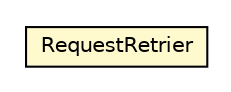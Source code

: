 #!/usr/local/bin/dot
#
# Class diagram 
# Generated by UMLGraph version R5_6-24-gf6e263 (http://www.umlgraph.org/)
#

digraph G {
	edge [fontname="Helvetica",fontsize=10,labelfontname="Helvetica",labelfontsize=10];
	node [fontname="Helvetica",fontsize=10,shape=plaintext];
	nodesep=0.25;
	ranksep=0.5;
	// io.reinert.requestor.core.RequestRetrier
	c65318 [label=<<table title="io.reinert.requestor.core.RequestRetrier" border="0" cellborder="1" cellspacing="0" cellpadding="2" port="p" bgcolor="lemonChiffon" href="./RequestRetrier.html">
		<tr><td><table border="0" cellspacing="0" cellpadding="1">
<tr><td align="center" balign="center"> RequestRetrier </td></tr>
		</table></td></tr>
		</table>>, URL="./RequestRetrier.html", fontname="Helvetica", fontcolor="black", fontsize=10.0];
}

